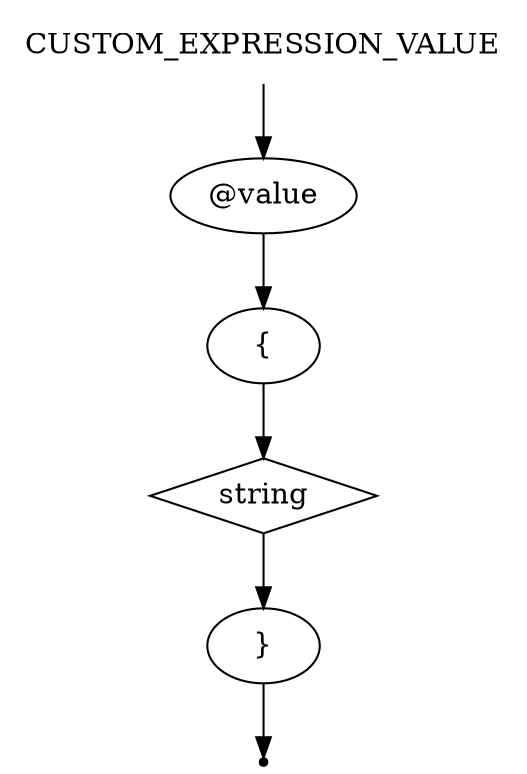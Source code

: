digraph CUSTOM_EXPRESSION_VALUE {
    start [label=CUSTOM_EXPRESSION_VALUE shape=plaintext]
    custom_expression_value_prefix [label="@value" shape=oval]
    br_open [label="{" shape=oval]
    string [label=string shape=diamond]
    br_close [label="}" shape=oval]
    end [label="" shape=point]

    start -> custom_expression_value_prefix
    custom_expression_value_prefix -> br_open
    br_open -> string
    string -> br_close
    br_close -> end
}